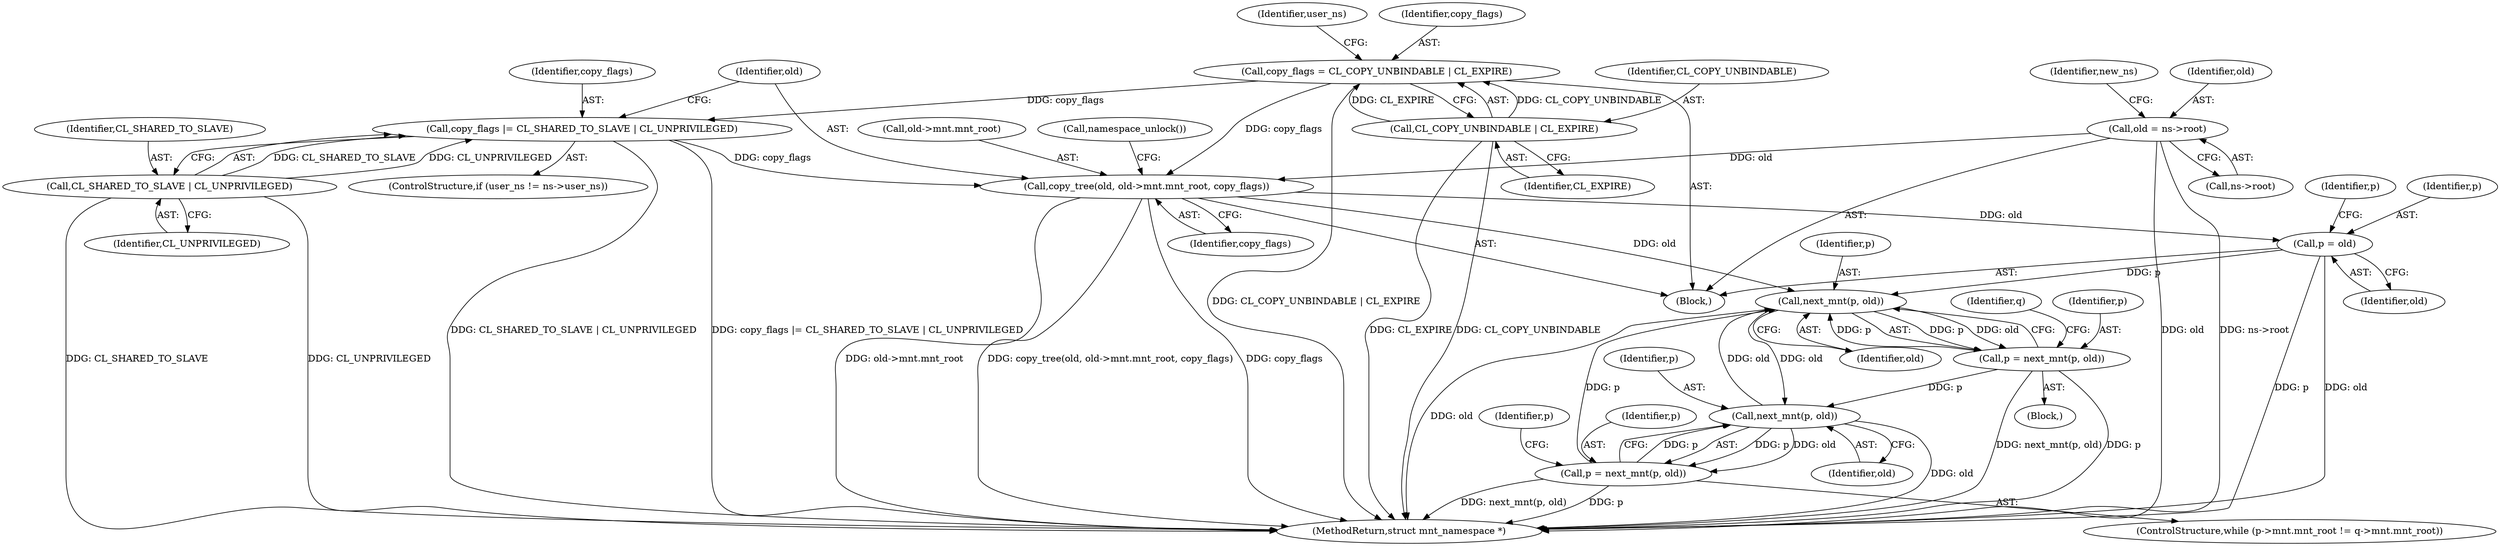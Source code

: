 digraph "0_linux_d29216842a85c7970c536108e093963f02714498_2@API" {
"1000166" [label="(Call,copy_tree(old, old->mnt.mnt_root, copy_flags))"];
"1000135" [label="(Call,old = ns->root)"];
"1000150" [label="(Call,copy_flags = CL_COPY_UNBINDABLE | CL_EXPIRE)"];
"1000152" [label="(Call,CL_COPY_UNBINDABLE | CL_EXPIRE)"];
"1000161" [label="(Call,copy_flags |= CL_SHARED_TO_SLAVE | CL_UNPRIVILEGED)"];
"1000163" [label="(Call,CL_SHARED_TO_SLAVE | CL_UNPRIVILEGED)"];
"1000178" [label="(Call,p = old)"];
"1000256" [label="(Call,next_mnt(p, old))"];
"1000254" [label="(Call,p = next_mnt(p, old))"];
"1000277" [label="(Call,next_mnt(p, old))"];
"1000275" [label="(Call,p = next_mnt(p, old))"];
"1000153" [label="(Identifier,CL_COPY_UNBINDABLE)"];
"1000278" [label="(Identifier,p)"];
"1000157" [label="(Identifier,user_ns)"];
"1000151" [label="(Identifier,copy_flags)"];
"1000277" [label="(Call,next_mnt(p, old))"];
"1000179" [label="(Identifier,p)"];
"1000276" [label="(Identifier,p)"];
"1000107" [label="(Block,)"];
"1000183" [label="(Block,)"];
"1000255" [label="(Identifier,p)"];
"1000178" [label="(Call,p = old)"];
"1000291" [label="(MethodReturn,struct mnt_namespace *)"];
"1000168" [label="(Call,old->mnt.mnt_root)"];
"1000164" [label="(Identifier,CL_SHARED_TO_SLAVE)"];
"1000180" [label="(Identifier,old)"];
"1000162" [label="(Identifier,copy_flags)"];
"1000175" [label="(Call,namespace_unlock())"];
"1000137" [label="(Call,ns->root)"];
"1000161" [label="(Call,copy_flags |= CL_SHARED_TO_SLAVE | CL_UNPRIVILEGED)"];
"1000135" [label="(Call,old = ns->root)"];
"1000263" [label="(ControlStructure,while (p->mnt.mnt_root != q->mnt.mnt_root))"];
"1000150" [label="(Call,copy_flags = CL_COPY_UNBINDABLE | CL_EXPIRE)"];
"1000261" [label="(Identifier,q)"];
"1000136" [label="(Identifier,old)"];
"1000256" [label="(Call,next_mnt(p, old))"];
"1000267" [label="(Identifier,p)"];
"1000275" [label="(Call,p = next_mnt(p, old))"];
"1000163" [label="(Call,CL_SHARED_TO_SLAVE | CL_UNPRIVILEGED)"];
"1000154" [label="(Identifier,CL_EXPIRE)"];
"1000155" [label="(ControlStructure,if (user_ns != ns->user_ns))"];
"1000182" [label="(Identifier,p)"];
"1000166" [label="(Call,copy_tree(old, old->mnt.mnt_root, copy_flags))"];
"1000141" [label="(Identifier,new_ns)"];
"1000152" [label="(Call,CL_COPY_UNBINDABLE | CL_EXPIRE)"];
"1000254" [label="(Call,p = next_mnt(p, old))"];
"1000165" [label="(Identifier,CL_UNPRIVILEGED)"];
"1000257" [label="(Identifier,p)"];
"1000173" [label="(Identifier,copy_flags)"];
"1000167" [label="(Identifier,old)"];
"1000258" [label="(Identifier,old)"];
"1000279" [label="(Identifier,old)"];
"1000166" -> "1000107"  [label="AST: "];
"1000166" -> "1000173"  [label="CFG: "];
"1000167" -> "1000166"  [label="AST: "];
"1000168" -> "1000166"  [label="AST: "];
"1000173" -> "1000166"  [label="AST: "];
"1000175" -> "1000166"  [label="CFG: "];
"1000166" -> "1000291"  [label="DDG: old->mnt.mnt_root"];
"1000166" -> "1000291"  [label="DDG: copy_tree(old, old->mnt.mnt_root, copy_flags)"];
"1000166" -> "1000291"  [label="DDG: copy_flags"];
"1000135" -> "1000166"  [label="DDG: old"];
"1000150" -> "1000166"  [label="DDG: copy_flags"];
"1000161" -> "1000166"  [label="DDG: copy_flags"];
"1000166" -> "1000178"  [label="DDG: old"];
"1000166" -> "1000256"  [label="DDG: old"];
"1000135" -> "1000107"  [label="AST: "];
"1000135" -> "1000137"  [label="CFG: "];
"1000136" -> "1000135"  [label="AST: "];
"1000137" -> "1000135"  [label="AST: "];
"1000141" -> "1000135"  [label="CFG: "];
"1000135" -> "1000291"  [label="DDG: old"];
"1000135" -> "1000291"  [label="DDG: ns->root"];
"1000150" -> "1000107"  [label="AST: "];
"1000150" -> "1000152"  [label="CFG: "];
"1000151" -> "1000150"  [label="AST: "];
"1000152" -> "1000150"  [label="AST: "];
"1000157" -> "1000150"  [label="CFG: "];
"1000150" -> "1000291"  [label="DDG: CL_COPY_UNBINDABLE | CL_EXPIRE"];
"1000152" -> "1000150"  [label="DDG: CL_COPY_UNBINDABLE"];
"1000152" -> "1000150"  [label="DDG: CL_EXPIRE"];
"1000150" -> "1000161"  [label="DDG: copy_flags"];
"1000152" -> "1000154"  [label="CFG: "];
"1000153" -> "1000152"  [label="AST: "];
"1000154" -> "1000152"  [label="AST: "];
"1000152" -> "1000291"  [label="DDG: CL_EXPIRE"];
"1000152" -> "1000291"  [label="DDG: CL_COPY_UNBINDABLE"];
"1000161" -> "1000155"  [label="AST: "];
"1000161" -> "1000163"  [label="CFG: "];
"1000162" -> "1000161"  [label="AST: "];
"1000163" -> "1000161"  [label="AST: "];
"1000167" -> "1000161"  [label="CFG: "];
"1000161" -> "1000291"  [label="DDG: CL_SHARED_TO_SLAVE | CL_UNPRIVILEGED"];
"1000161" -> "1000291"  [label="DDG: copy_flags |= CL_SHARED_TO_SLAVE | CL_UNPRIVILEGED"];
"1000163" -> "1000161"  [label="DDG: CL_SHARED_TO_SLAVE"];
"1000163" -> "1000161"  [label="DDG: CL_UNPRIVILEGED"];
"1000163" -> "1000165"  [label="CFG: "];
"1000164" -> "1000163"  [label="AST: "];
"1000165" -> "1000163"  [label="AST: "];
"1000163" -> "1000291"  [label="DDG: CL_SHARED_TO_SLAVE"];
"1000163" -> "1000291"  [label="DDG: CL_UNPRIVILEGED"];
"1000178" -> "1000107"  [label="AST: "];
"1000178" -> "1000180"  [label="CFG: "];
"1000179" -> "1000178"  [label="AST: "];
"1000180" -> "1000178"  [label="AST: "];
"1000182" -> "1000178"  [label="CFG: "];
"1000178" -> "1000291"  [label="DDG: p"];
"1000178" -> "1000291"  [label="DDG: old"];
"1000178" -> "1000256"  [label="DDG: p"];
"1000256" -> "1000254"  [label="AST: "];
"1000256" -> "1000258"  [label="CFG: "];
"1000257" -> "1000256"  [label="AST: "];
"1000258" -> "1000256"  [label="AST: "];
"1000254" -> "1000256"  [label="CFG: "];
"1000256" -> "1000291"  [label="DDG: old"];
"1000256" -> "1000254"  [label="DDG: p"];
"1000256" -> "1000254"  [label="DDG: old"];
"1000275" -> "1000256"  [label="DDG: p"];
"1000254" -> "1000256"  [label="DDG: p"];
"1000277" -> "1000256"  [label="DDG: old"];
"1000256" -> "1000277"  [label="DDG: old"];
"1000254" -> "1000183"  [label="AST: "];
"1000255" -> "1000254"  [label="AST: "];
"1000261" -> "1000254"  [label="CFG: "];
"1000254" -> "1000291"  [label="DDG: next_mnt(p, old)"];
"1000254" -> "1000291"  [label="DDG: p"];
"1000254" -> "1000277"  [label="DDG: p"];
"1000277" -> "1000275"  [label="AST: "];
"1000277" -> "1000279"  [label="CFG: "];
"1000278" -> "1000277"  [label="AST: "];
"1000279" -> "1000277"  [label="AST: "];
"1000275" -> "1000277"  [label="CFG: "];
"1000277" -> "1000291"  [label="DDG: old"];
"1000277" -> "1000275"  [label="DDG: p"];
"1000277" -> "1000275"  [label="DDG: old"];
"1000275" -> "1000277"  [label="DDG: p"];
"1000275" -> "1000263"  [label="AST: "];
"1000276" -> "1000275"  [label="AST: "];
"1000267" -> "1000275"  [label="CFG: "];
"1000275" -> "1000291"  [label="DDG: p"];
"1000275" -> "1000291"  [label="DDG: next_mnt(p, old)"];
}
